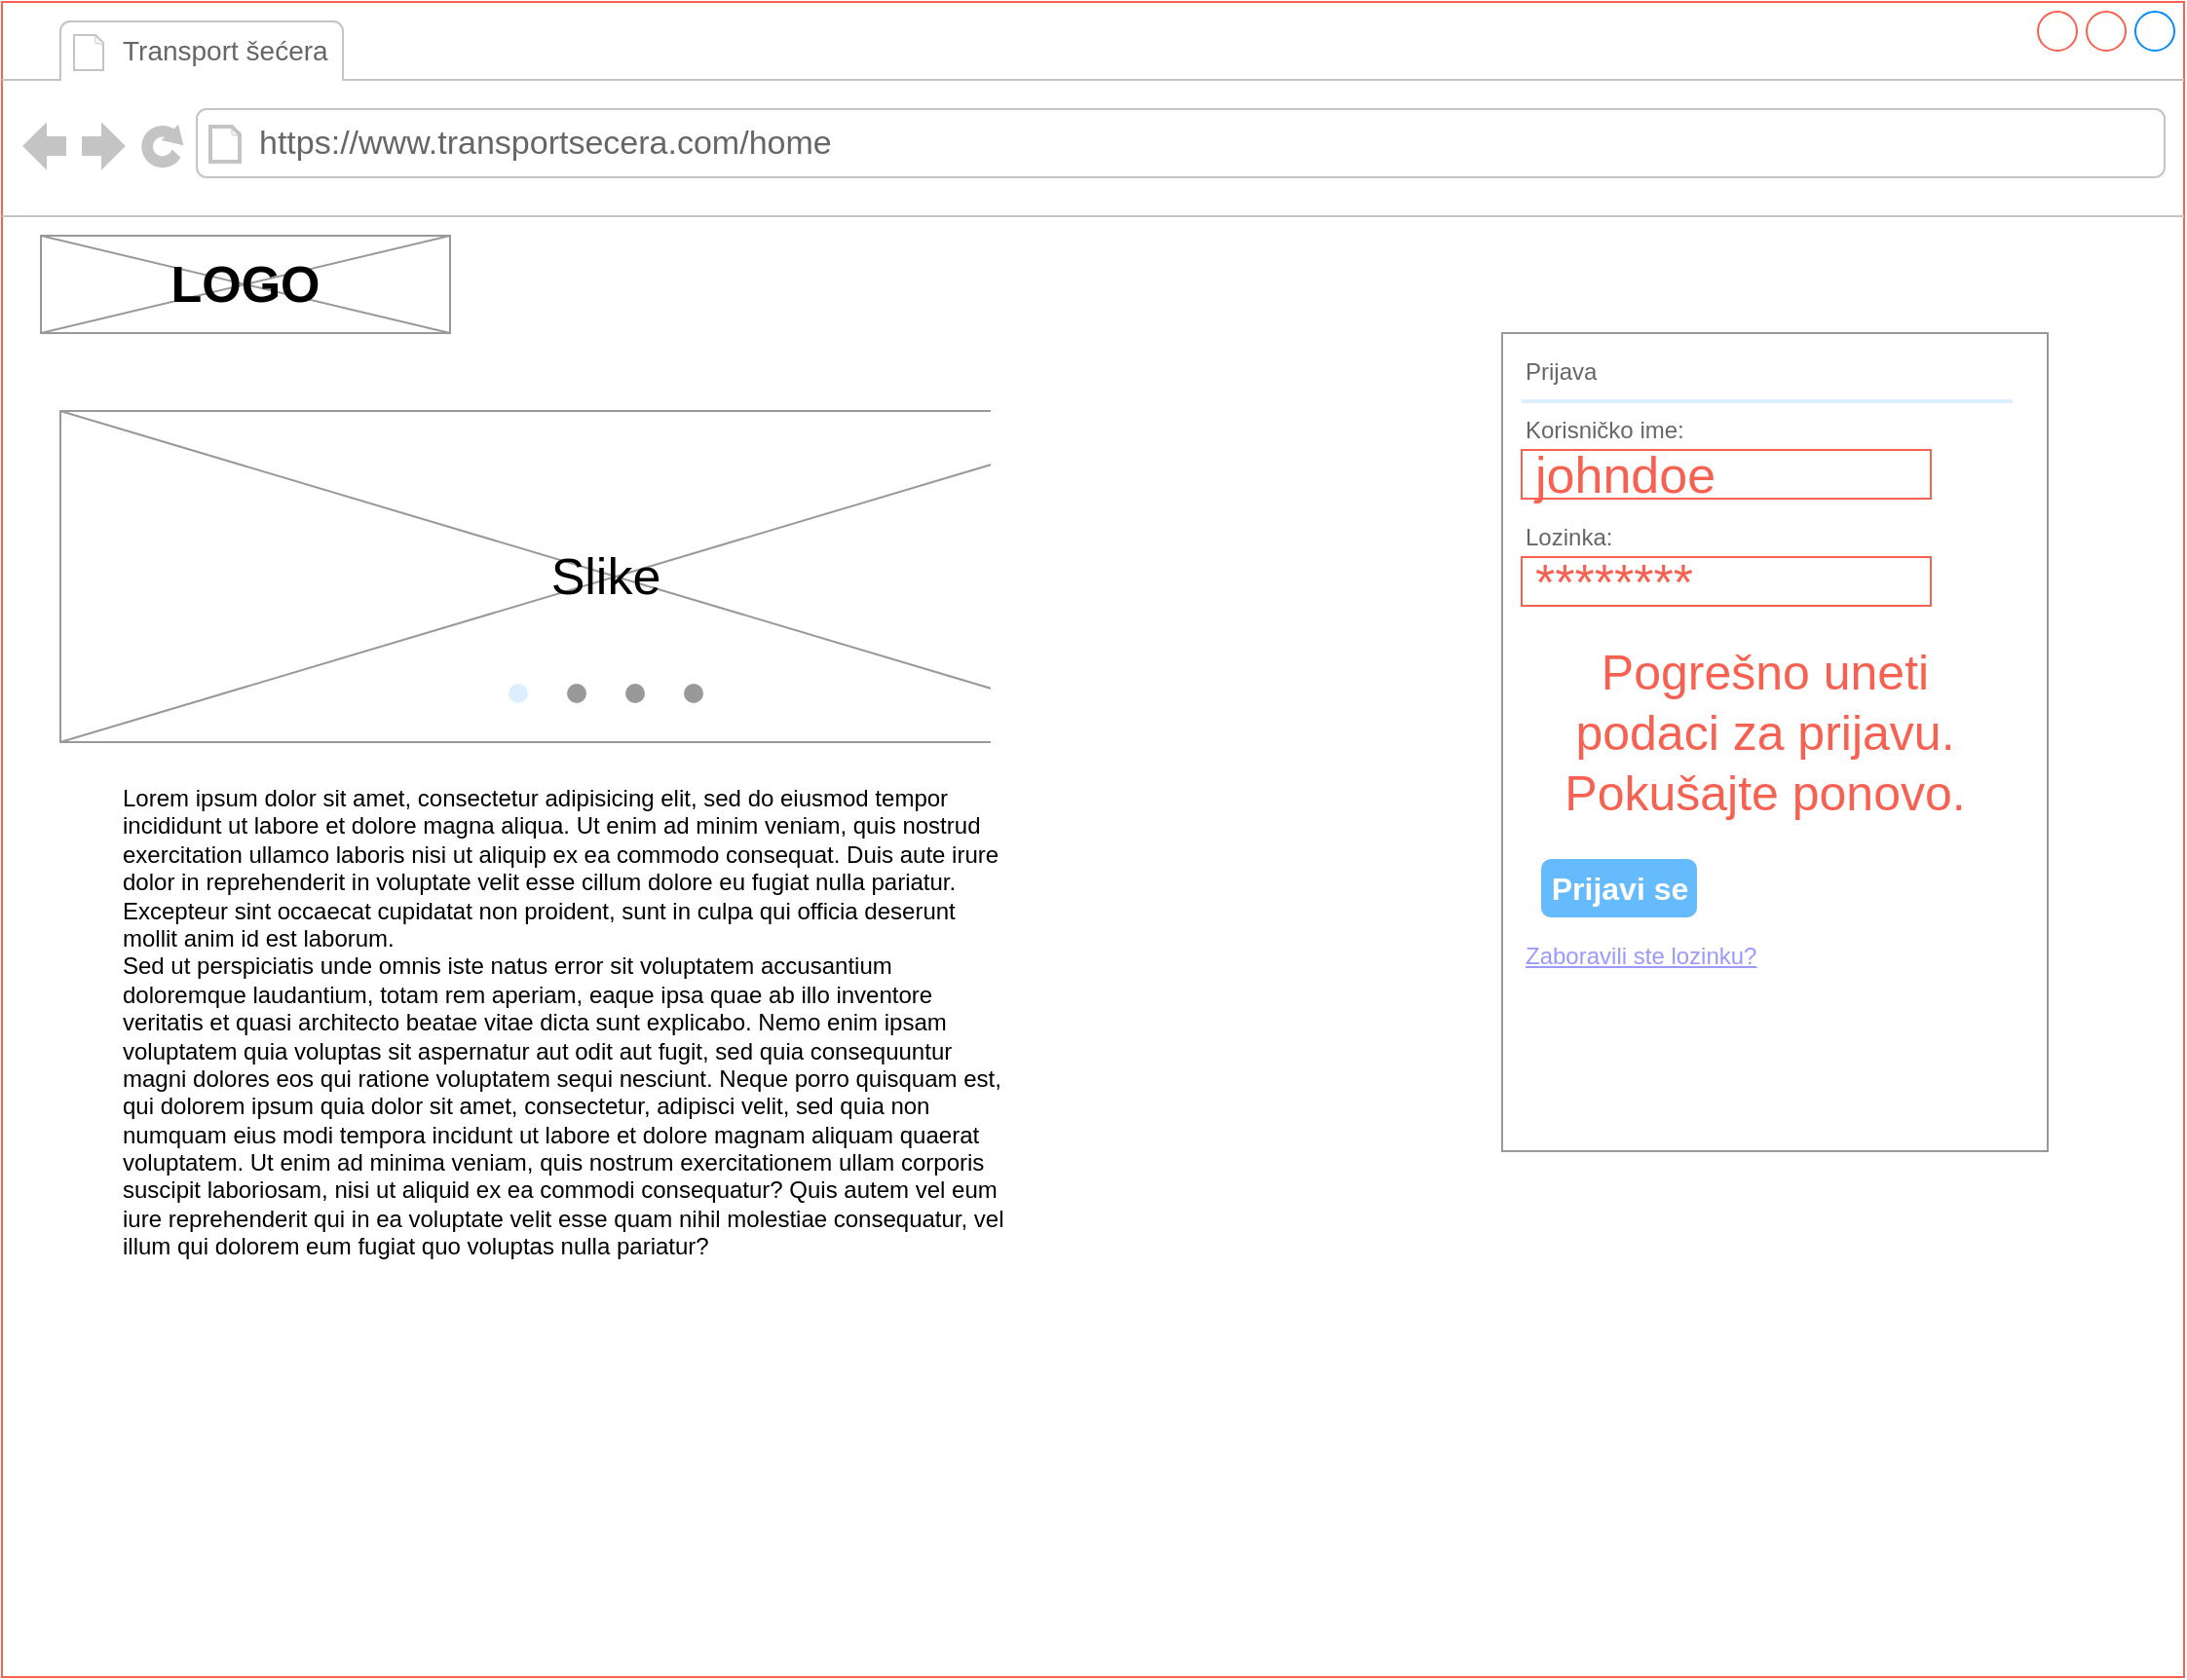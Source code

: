 <mxfile version="20.7.2" type="device"><diagram id="zFrWB3RexMaC-0nxi_hq" name="Page-1"><mxGraphModel dx="1161" dy="690" grid="1" gridSize="10" guides="1" tooltips="1" connect="1" arrows="1" fold="1" page="1" pageScale="1" pageWidth="1169" pageHeight="827" math="0" shadow="0"><root><mxCell id="0"/><mxCell id="1" parent="0"/><mxCell id="1PdRvfP-asSTn6LToB5U-1" value="" style="strokeWidth=1;shadow=0;dashed=0;align=center;html=1;shape=mxgraph.mockup.containers.browserWindow;rSize=0;strokeColor=#f66151;strokeColor2=#008cff;strokeColor3=#c4c4c4;mainText=,;recursiveResize=0;" vertex="1" parent="1"><mxGeometry x="20" y="30" width="1120" height="860" as="geometry"/></mxCell><mxCell id="1PdRvfP-asSTn6LToB5U-2" value="&lt;font style=&quot;font-size: 14px;&quot;&gt;Transport šećera&lt;br&gt;&lt;/font&gt;" style="strokeWidth=1;shadow=0;dashed=0;align=center;html=1;shape=mxgraph.mockup.containers.anchor;fontSize=17;fontColor=#666666;align=left;" vertex="1" parent="1PdRvfP-asSTn6LToB5U-1"><mxGeometry x="60" y="12" width="110" height="26" as="geometry"/></mxCell><mxCell id="1PdRvfP-asSTn6LToB5U-3" value="https://www.transportsecera.com/home" style="strokeWidth=1;shadow=0;dashed=0;align=center;html=1;shape=mxgraph.mockup.containers.anchor;rSize=0;fontSize=17;fontColor=#666666;align=left;" vertex="1" parent="1PdRvfP-asSTn6LToB5U-1"><mxGeometry x="130" y="60" width="250" height="26" as="geometry"/></mxCell><mxCell id="1PdRvfP-asSTn6LToB5U-4" value="" style="verticalLabelPosition=bottom;shadow=0;dashed=0;align=center;html=1;verticalAlign=top;strokeWidth=1;shape=mxgraph.mockup.graphics.simpleIcon;strokeColor=#999999;fontSize=14;" vertex="1" parent="1PdRvfP-asSTn6LToB5U-1"><mxGeometry x="20" y="120" width="210" height="50" as="geometry"/></mxCell><mxCell id="1PdRvfP-asSTn6LToB5U-5" value="&lt;b&gt;&lt;font style=&quot;font-size: 26px;&quot;&gt;LOGO&lt;/font&gt;&lt;/b&gt;" style="text;html=1;strokeColor=none;fillColor=none;align=center;verticalAlign=middle;whiteSpace=wrap;rounded=0;fontSize=14;" vertex="1" parent="1PdRvfP-asSTn6LToB5U-1"><mxGeometry x="95" y="130" width="60" height="30" as="geometry"/></mxCell><mxCell id="1PdRvfP-asSTn6LToB5U-6" value="" style="verticalLabelPosition=bottom;shadow=0;dashed=0;align=center;html=1;verticalAlign=top;strokeWidth=1;shape=mxgraph.mockup.graphics.simpleIcon;strokeColor=#999999;fontSize=26;" vertex="1" parent="1PdRvfP-asSTn6LToB5U-1"><mxGeometry x="30" y="210" width="570" height="170" as="geometry"/></mxCell><mxCell id="1PdRvfP-asSTn6LToB5U-7" value="Slike" style="text;html=1;strokeColor=none;fillColor=none;align=center;verticalAlign=middle;whiteSpace=wrap;rounded=0;fontSize=26;" vertex="1" parent="1PdRvfP-asSTn6LToB5U-1"><mxGeometry x="280" y="280" width="60" height="30" as="geometry"/></mxCell><mxCell id="1PdRvfP-asSTn6LToB5U-9" value="" style="verticalLabelPosition=bottom;shadow=0;dashed=0;align=center;html=1;verticalAlign=top;strokeWidth=1;shape=mxgraph.mockup.navigation.pageControl;fillColor=#999999;strokeColor=#ddeeff;fontSize=26;" vertex="1" parent="1PdRvfP-asSTn6LToB5U-1"><mxGeometry x="260" y="340" width="100" height="30" as="geometry"/></mxCell><mxCell id="1PdRvfP-asSTn6LToB5U-10" value="Lorem ipsum dolor sit amet, consectetur adipisicing elit, sed do eiusmod tempor incididunt ut labore et dolore magna aliqua. Ut enim ad minim veniam, quis nostrud exercitation ullamco laboris nisi ut aliquip ex ea commodo consequat. Duis aute irure dolor in reprehenderit in voluptate velit esse cillum dolore eu fugiat nulla pariatur. Excepteur sint occaecat cupidatat non proident, sunt in culpa qui officia deserunt mollit anim id est laborum.&#xA;Sed ut perspiciatis unde omnis iste natus error sit voluptatem accusantium doloremque laudantium, totam rem aperiam, eaque ipsa quae ab illo inventore veritatis et quasi architecto beatae vitae dicta sunt explicabo. Nemo enim ipsam voluptatem quia voluptas sit aspernatur aut odit aut fugit, sed quia consequuntur magni dolores eos qui ratione voluptatem sequi nesciunt. Neque porro quisquam est, qui dolorem ipsum quia dolor sit amet, consectetur, adipisci velit, sed quia non numquam eius modi tempora incidunt ut labore et dolore magnam aliquam quaerat voluptatem. Ut enim ad minima veniam, quis nostrum exercitationem ullam corporis suscipit laboriosam, nisi ut aliquid ex ea commodi consequatur? Quis autem vel eum iure reprehenderit qui in ea voluptate velit esse quam nihil molestiae consequatur, vel illum qui dolorem eum fugiat quo voluptas nulla pariatur?" style="text;spacingTop=-5;whiteSpace=wrap;html=1;align=left;fontSize=12;fontFamily=Helvetica;fillColor=none;strokeColor=none;" vertex="1" parent="1PdRvfP-asSTn6LToB5U-1"><mxGeometry x="60" y="400" width="460" height="260" as="geometry"/></mxCell><mxCell id="1PdRvfP-asSTn6LToB5U-11" value="" style="strokeWidth=1;shadow=0;dashed=0;align=center;html=1;shape=mxgraph.mockup.forms.rrect;rSize=0;strokeColor=#999999;fillColor=#ffffff;fontSize=26;" vertex="1" parent="1PdRvfP-asSTn6LToB5U-1"><mxGeometry x="770" y="170" width="280" height="420" as="geometry"/></mxCell><mxCell id="1PdRvfP-asSTn6LToB5U-12" value="Prijava" style="strokeWidth=1;shadow=0;dashed=0;align=center;html=1;shape=mxgraph.mockup.forms.anchor;fontSize=12;fontColor=#666666;align=left;resizeWidth=1;spacingLeft=0;" vertex="1" parent="1PdRvfP-asSTn6LToB5U-11"><mxGeometry width="140" height="20" relative="1" as="geometry"><mxPoint x="10" y="10" as="offset"/></mxGeometry></mxCell><mxCell id="1PdRvfP-asSTn6LToB5U-13" value="" style="shape=line;strokeColor=#ddeeff;strokeWidth=2;html=1;resizeWidth=1;fontSize=26;" vertex="1" parent="1PdRvfP-asSTn6LToB5U-11"><mxGeometry width="252.0" height="10" relative="1" as="geometry"><mxPoint x="10" y="30" as="offset"/></mxGeometry></mxCell><mxCell id="1PdRvfP-asSTn6LToB5U-14" value="Korisničko ime:" style="strokeWidth=1;shadow=0;dashed=0;align=center;html=1;shape=mxgraph.mockup.forms.anchor;fontSize=12;fontColor=#666666;align=left;resizeWidth=1;spacingLeft=0;" vertex="1" parent="1PdRvfP-asSTn6LToB5U-11"><mxGeometry width="140" height="20" relative="1" as="geometry"><mxPoint x="10" y="40" as="offset"/></mxGeometry></mxCell><mxCell id="1PdRvfP-asSTn6LToB5U-15" value="&lt;font color=&quot;#f66151&quot;&gt;johndoe&lt;/font&gt;" style="strokeWidth=1;shadow=0;dashed=0;align=center;html=1;shape=mxgraph.mockup.forms.rrect;rSize=0;strokeColor=#f66151;fontColor=#666666;align=left;spacingLeft=5;resizeWidth=1;fontSize=26;" vertex="1" parent="1PdRvfP-asSTn6LToB5U-11"><mxGeometry width="210" height="25" relative="1" as="geometry"><mxPoint x="10" y="60" as="offset"/></mxGeometry></mxCell><mxCell id="1PdRvfP-asSTn6LToB5U-16" value="Lozinka:" style="strokeWidth=1;shadow=0;dashed=0;align=center;html=1;shape=mxgraph.mockup.forms.anchor;fontSize=12;fontColor=#666666;align=left;resizeWidth=1;spacingLeft=0;" vertex="1" parent="1PdRvfP-asSTn6LToB5U-11"><mxGeometry width="140" height="20" relative="1" as="geometry"><mxPoint x="10" y="95" as="offset"/></mxGeometry></mxCell><mxCell id="1PdRvfP-asSTn6LToB5U-17" value="&lt;font color=&quot;#f66151&quot;&gt;********&lt;/font&gt;" style="strokeWidth=1;shadow=0;dashed=0;align=center;html=1;shape=mxgraph.mockup.forms.rrect;rSize=0;strokeColor=#f66151;fontColor=#666666;align=left;spacingLeft=5;resizeWidth=1;fontSize=26;" vertex="1" parent="1PdRvfP-asSTn6LToB5U-11"><mxGeometry width="210" height="25" relative="1" as="geometry"><mxPoint x="10" y="115" as="offset"/></mxGeometry></mxCell><mxCell id="1PdRvfP-asSTn6LToB5U-18" value="Prijavi se" style="strokeWidth=1;shadow=0;dashed=0;align=center;html=1;shape=mxgraph.mockup.forms.rrect;rSize=5;strokeColor=none;fontColor=#ffffff;fillColor=#66bbff;fontSize=16;fontStyle=1;" vertex="1" parent="1PdRvfP-asSTn6LToB5U-11"><mxGeometry y="1" width="80" height="30" relative="1" as="geometry"><mxPoint x="20" y="-150" as="offset"/></mxGeometry></mxCell><mxCell id="1PdRvfP-asSTn6LToB5U-19" value="Zaboravili ste lozinku?" style="strokeWidth=1;shadow=0;dashed=0;align=center;html=1;shape=mxgraph.mockup.forms.anchor;fontSize=12;fontColor=#9999ff;align=left;spacingLeft=0;fontStyle=4;resizeWidth=1;" vertex="1" parent="1PdRvfP-asSTn6LToB5U-11"><mxGeometry y="1" width="210" height="20" relative="1" as="geometry"><mxPoint x="10" y="-110" as="offset"/></mxGeometry></mxCell><mxCell id="1PdRvfP-asSTn6LToB5U-23" value="&lt;div&gt;&lt;font style=&quot;font-size: 25px;&quot;&gt;Pogrešno&lt;/font&gt;&lt;font style=&quot;font-size: 25px;&quot;&gt;&lt;font style=&quot;font-size: 25px;&quot;&gt; uneti podaci za prijavu.&lt;/font&gt;&lt;/font&gt;&lt;/div&gt;&lt;div&gt;&lt;font style=&quot;font-size: 25px;&quot;&gt;&lt;font style=&quot;font-size: 25px;&quot;&gt;Pokušajte ponovo.&lt;br&gt;&lt;/font&gt;&lt;/font&gt;&lt;/div&gt;" style="text;html=1;strokeColor=none;fillColor=none;align=center;verticalAlign=middle;whiteSpace=wrap;rounded=0;fontSize=26;fontColor=#f66151;" vertex="1" parent="1PdRvfP-asSTn6LToB5U-11"><mxGeometry x="20" y="160" width="230" height="90" as="geometry"/></mxCell></root></mxGraphModel></diagram></mxfile>